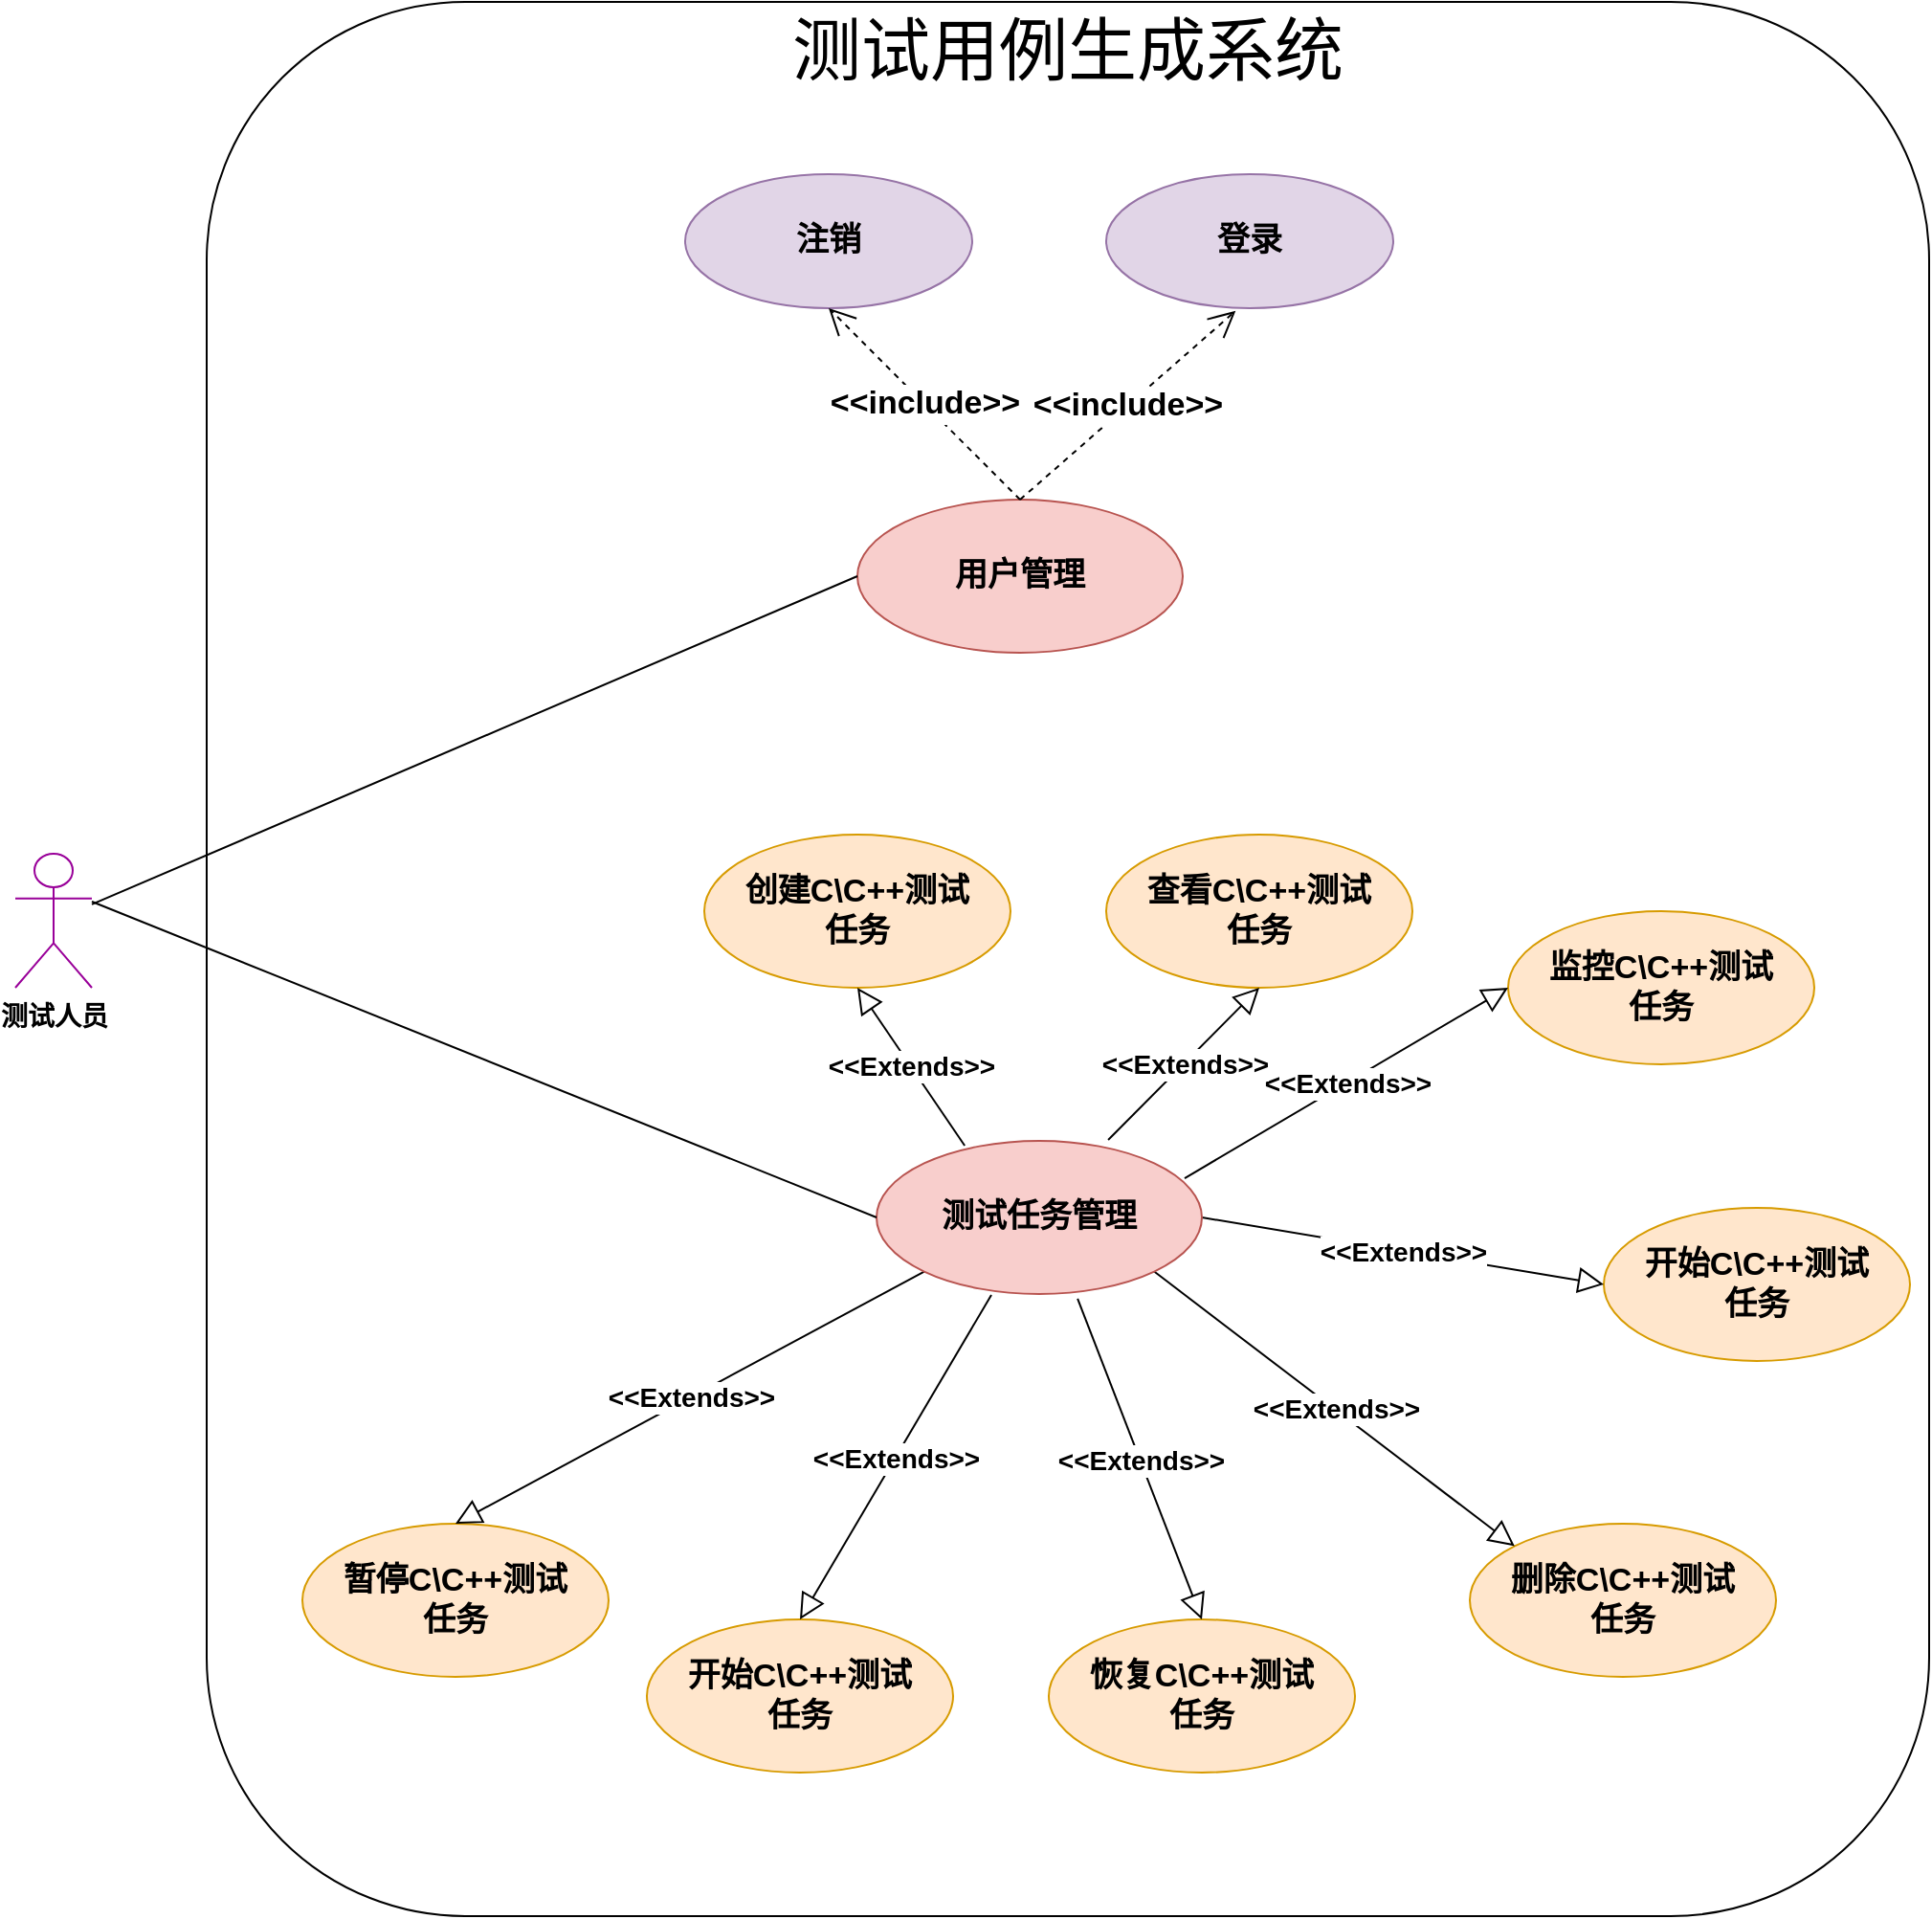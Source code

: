 <mxfile version="21.0.6" type="github">
  <diagram id="0QNdjRsXSifUzwaE3yXo" name="第 1 页">
    <mxGraphModel dx="1813" dy="2070" grid="1" gridSize="10" guides="1" tooltips="1" connect="1" arrows="1" fold="1" page="1" pageScale="1" pageWidth="827" pageHeight="1169" math="0" shadow="0">
      <root>
        <mxCell id="0" />
        <mxCell id="1" parent="0" />
        <mxCell id="NY_yHirFNc_0vGTFGGc1-64" value="" style="rounded=1;whiteSpace=wrap;html=1;" vertex="1" parent="1">
          <mxGeometry x="190" y="-120" width="900" height="1000" as="geometry" />
        </mxCell>
        <mxCell id="Wph4KG50UmGnbhIYvJGn-1" value="&lt;b&gt;&lt;font style=&quot;font-size: 14px;&quot;&gt;测试人员&lt;/font&gt;&lt;/b&gt;" style="shape=umlActor;verticalLabelPosition=bottom;verticalAlign=top;html=1;outlineConnect=0;strokeColor=#990099;" parent="1" vertex="1">
          <mxGeometry x="90" y="325" width="40" height="70" as="geometry" />
        </mxCell>
        <mxCell id="Wph4KG50UmGnbhIYvJGn-4" value="&lt;font style=&quot;font-size: 17px;&quot;&gt;&lt;b&gt;登录&lt;/b&gt;&lt;/font&gt;" style="ellipse;whiteSpace=wrap;html=1;fillColor=#e1d5e7;strokeColor=#9673a6;" parent="1" vertex="1">
          <mxGeometry x="660" y="-30" width="150" height="70" as="geometry" />
        </mxCell>
        <mxCell id="Wph4KG50UmGnbhIYvJGn-5" value="&lt;b&gt;用户管理&lt;/b&gt;" style="ellipse;whiteSpace=wrap;html=1;fontSize=17;fillColor=#f8cecc;strokeColor=#b85450;" parent="1" vertex="1">
          <mxGeometry x="530" y="140" width="170" height="80" as="geometry" />
        </mxCell>
        <mxCell id="Wph4KG50UmGnbhIYvJGn-6" value="&lt;b&gt;&amp;lt;&amp;lt;include&amp;gt;&amp;gt;&lt;/b&gt;" style="endArrow=open;endSize=12;dashed=1;html=1;rounded=0;fontSize=17;entryX=0.451;entryY=1.02;entryDx=0;entryDy=0;entryPerimeter=0;exitX=0.5;exitY=0;exitDx=0;exitDy=0;" parent="1" source="Wph4KG50UmGnbhIYvJGn-5" target="Wph4KG50UmGnbhIYvJGn-4" edge="1">
          <mxGeometry width="160" relative="1" as="geometry">
            <mxPoint x="460" y="220" as="sourcePoint" />
            <mxPoint x="620" y="220" as="targetPoint" />
          </mxGeometry>
        </mxCell>
        <mxCell id="Wph4KG50UmGnbhIYvJGn-7" value="&lt;b&gt;创建C\C++测试&lt;br&gt;任务&lt;/b&gt;" style="ellipse;whiteSpace=wrap;html=1;fontSize=17;fillColor=#ffe6cc;strokeColor=#d79b00;" parent="1" vertex="1">
          <mxGeometry x="450" y="315" width="160" height="80" as="geometry" />
        </mxCell>
        <mxCell id="Wph4KG50UmGnbhIYvJGn-9" value="" style="endArrow=block;html=1;rounded=0;fontSize=14;entryX=0.5;entryY=1;entryDx=0;entryDy=0;exitX=0.271;exitY=0.031;exitDx=0;exitDy=0;endFill=0;strokeWidth=1;endSize=11;exitPerimeter=0;" parent="1" source="NY_yHirFNc_0vGTFGGc1-22" target="Wph4KG50UmGnbhIYvJGn-7" edge="1">
          <mxGeometry relative="1" as="geometry">
            <mxPoint x="500" y="265" as="sourcePoint" />
            <mxPoint x="600" y="265" as="targetPoint" />
            <Array as="points" />
          </mxGeometry>
        </mxCell>
        <mxCell id="Wph4KG50UmGnbhIYvJGn-10" value="&amp;lt;&amp;lt;Extends&amp;gt;&amp;gt;" style="edgeLabel;resizable=0;html=1;align=center;verticalAlign=middle;strokeColor=#990099;fontSize=14;fontStyle=1" parent="Wph4KG50UmGnbhIYvJGn-9" connectable="0" vertex="1">
          <mxGeometry relative="1" as="geometry" />
        </mxCell>
        <mxCell id="Wph4KG50UmGnbhIYvJGn-11" value="" style="endArrow=none;html=1;rounded=0;strokeWidth=1;fontSize=14;endSize=11;entryX=0;entryY=0.5;entryDx=0;entryDy=0;" parent="1" source="Wph4KG50UmGnbhIYvJGn-1" target="Wph4KG50UmGnbhIYvJGn-5" edge="1">
          <mxGeometry width="50" height="50" relative="1" as="geometry">
            <mxPoint x="390" y="280" as="sourcePoint" />
            <mxPoint x="440" y="230" as="targetPoint" />
          </mxGeometry>
        </mxCell>
        <mxCell id="NY_yHirFNc_0vGTFGGc1-2" value="&lt;font style=&quot;font-size: 17px;&quot;&gt;&lt;b&gt;注销&lt;/b&gt;&lt;/font&gt;" style="ellipse;whiteSpace=wrap;html=1;fillColor=#e1d5e7;strokeColor=#9673a6;" vertex="1" parent="1">
          <mxGeometry x="440" y="-30" width="150" height="70" as="geometry" />
        </mxCell>
        <mxCell id="NY_yHirFNc_0vGTFGGc1-3" value="&lt;b&gt;&amp;lt;&amp;lt;include&amp;gt;&amp;gt;&lt;/b&gt;" style="endArrow=open;endSize=12;dashed=1;html=1;rounded=0;fontSize=17;entryX=0.5;entryY=1;entryDx=0;entryDy=0;exitX=0.5;exitY=0;exitDx=0;exitDy=0;" edge="1" parent="1" source="Wph4KG50UmGnbhIYvJGn-5" target="NY_yHirFNc_0vGTFGGc1-2">
          <mxGeometry width="160" relative="1" as="geometry">
            <mxPoint x="520" y="270" as="sourcePoint" />
            <mxPoint x="568" y="131" as="targetPoint" />
          </mxGeometry>
        </mxCell>
        <mxCell id="NY_yHirFNc_0vGTFGGc1-4" value="&lt;b&gt;删除C\C++测试&lt;br&gt;任务&lt;/b&gt;" style="ellipse;whiteSpace=wrap;html=1;fontSize=17;fillColor=#ffe6cc;strokeColor=#d79b00;" vertex="1" parent="1">
          <mxGeometry x="850" y="675" width="160" height="80" as="geometry" />
        </mxCell>
        <mxCell id="NY_yHirFNc_0vGTFGGc1-5" value="" style="endArrow=block;html=1;rounded=0;fontSize=14;entryX=0;entryY=0;entryDx=0;entryDy=0;exitX=1;exitY=1;exitDx=0;exitDy=0;endFill=0;strokeWidth=1;endSize=11;" edge="1" parent="1" target="NY_yHirFNc_0vGTFGGc1-4" source="NY_yHirFNc_0vGTFGGc1-22">
          <mxGeometry relative="1" as="geometry">
            <mxPoint x="660" y="635" as="sourcePoint" />
            <mxPoint x="630" y="545" as="targetPoint" />
            <Array as="points" />
          </mxGeometry>
        </mxCell>
        <mxCell id="NY_yHirFNc_0vGTFGGc1-6" value="&amp;lt;&amp;lt;Extends&amp;gt;&amp;gt;" style="edgeLabel;resizable=0;html=1;align=center;verticalAlign=middle;strokeColor=#990099;fontSize=14;fontStyle=1" connectable="0" vertex="1" parent="NY_yHirFNc_0vGTFGGc1-5">
          <mxGeometry relative="1" as="geometry" />
        </mxCell>
        <mxCell id="NY_yHirFNc_0vGTFGGc1-7" value="&lt;b&gt;开始C\C++测试&lt;br&gt;任务&lt;/b&gt;" style="ellipse;whiteSpace=wrap;html=1;fontSize=17;fillColor=#ffe6cc;strokeColor=#d79b00;" vertex="1" parent="1">
          <mxGeometry x="420" y="725" width="160" height="80" as="geometry" />
        </mxCell>
        <mxCell id="NY_yHirFNc_0vGTFGGc1-8" value="" style="endArrow=block;html=1;rounded=0;fontSize=14;entryX=0.5;entryY=0;entryDx=0;entryDy=0;exitX=0.353;exitY=1.006;exitDx=0;exitDy=0;endFill=0;strokeWidth=1;endSize=11;exitPerimeter=0;" edge="1" parent="1" target="NY_yHirFNc_0vGTFGGc1-7" source="NY_yHirFNc_0vGTFGGc1-22">
          <mxGeometry relative="1" as="geometry">
            <mxPoint x="500" y="685" as="sourcePoint" />
            <mxPoint x="470" y="595" as="targetPoint" />
            <Array as="points" />
          </mxGeometry>
        </mxCell>
        <mxCell id="NY_yHirFNc_0vGTFGGc1-9" value="&amp;lt;&amp;lt;Extends&amp;gt;&amp;gt;" style="edgeLabel;resizable=0;html=1;align=center;verticalAlign=middle;strokeColor=#990099;fontSize=14;fontStyle=1" connectable="0" vertex="1" parent="NY_yHirFNc_0vGTFGGc1-8">
          <mxGeometry relative="1" as="geometry" />
        </mxCell>
        <mxCell id="NY_yHirFNc_0vGTFGGc1-10" value="&lt;b&gt;暂停C\C++测试&lt;br&gt;任务&lt;/b&gt;" style="ellipse;whiteSpace=wrap;html=1;fontSize=17;fillColor=#ffe6cc;strokeColor=#d79b00;" vertex="1" parent="1">
          <mxGeometry x="240" y="675" width="160" height="80" as="geometry" />
        </mxCell>
        <mxCell id="NY_yHirFNc_0vGTFGGc1-11" value="" style="endArrow=block;html=1;rounded=0;fontSize=14;entryX=0.5;entryY=0;entryDx=0;entryDy=0;endFill=0;strokeWidth=1;endSize=11;exitX=0;exitY=1;exitDx=0;exitDy=0;" edge="1" parent="1" target="NY_yHirFNc_0vGTFGGc1-10" source="NY_yHirFNc_0vGTFGGc1-22">
          <mxGeometry relative="1" as="geometry">
            <mxPoint x="495.08" y="295.0" as="sourcePoint" />
            <mxPoint x="290" y="531.96" as="targetPoint" />
            <Array as="points" />
          </mxGeometry>
        </mxCell>
        <mxCell id="NY_yHirFNc_0vGTFGGc1-12" value="&amp;lt;&amp;lt;Extends&amp;gt;&amp;gt;" style="edgeLabel;resizable=0;html=1;align=center;verticalAlign=middle;strokeColor=#990099;fontSize=14;fontStyle=1" connectable="0" vertex="1" parent="NY_yHirFNc_0vGTFGGc1-11">
          <mxGeometry relative="1" as="geometry" />
        </mxCell>
        <mxCell id="NY_yHirFNc_0vGTFGGc1-13" value="&lt;b&gt;恢复C\C++测试&lt;br&gt;任务&lt;/b&gt;" style="ellipse;whiteSpace=wrap;html=1;fontSize=17;fillColor=#ffe6cc;strokeColor=#d79b00;" vertex="1" parent="1">
          <mxGeometry x="630" y="725" width="160" height="80" as="geometry" />
        </mxCell>
        <mxCell id="NY_yHirFNc_0vGTFGGc1-14" value="" style="endArrow=block;html=1;rounded=0;fontSize=14;entryX=0.5;entryY=0;entryDx=0;entryDy=0;exitX=0.618;exitY=1.031;exitDx=0;exitDy=0;endFill=0;strokeWidth=1;endSize=11;exitPerimeter=0;" edge="1" parent="1" target="NY_yHirFNc_0vGTFGGc1-13" source="NY_yHirFNc_0vGTFGGc1-22">
          <mxGeometry relative="1" as="geometry">
            <mxPoint x="715" y="455" as="sourcePoint" />
            <mxPoint x="640" y="655" as="targetPoint" />
            <Array as="points" />
          </mxGeometry>
        </mxCell>
        <mxCell id="NY_yHirFNc_0vGTFGGc1-15" value="&amp;lt;&amp;lt;Extends&amp;gt;&amp;gt;" style="edgeLabel;resizable=0;html=1;align=center;verticalAlign=middle;strokeColor=#990099;fontSize=14;fontStyle=1" connectable="0" vertex="1" parent="NY_yHirFNc_0vGTFGGc1-14">
          <mxGeometry relative="1" as="geometry" />
        </mxCell>
        <mxCell id="NY_yHirFNc_0vGTFGGc1-16" value="&lt;b&gt;监控C\C++测试&lt;br&gt;任务&lt;/b&gt;" style="ellipse;whiteSpace=wrap;html=1;fontSize=17;fillColor=#ffe6cc;strokeColor=#d79b00;" vertex="1" parent="1">
          <mxGeometry x="870" y="355" width="160" height="80" as="geometry" />
        </mxCell>
        <mxCell id="NY_yHirFNc_0vGTFGGc1-17" value="" style="endArrow=block;html=1;rounded=0;fontSize=14;entryX=0;entryY=0.5;entryDx=0;entryDy=0;endFill=0;strokeWidth=1;endSize=11;exitX=0.947;exitY=0.244;exitDx=0;exitDy=0;exitPerimeter=0;" edge="1" parent="1" target="NY_yHirFNc_0vGTFGGc1-16" source="NY_yHirFNc_0vGTFGGc1-22">
          <mxGeometry relative="1" as="geometry">
            <mxPoint x="710" y="515" as="sourcePoint" />
            <mxPoint x="860" y="425" as="targetPoint" />
            <Array as="points" />
          </mxGeometry>
        </mxCell>
        <mxCell id="NY_yHirFNc_0vGTFGGc1-18" value="&amp;lt;&amp;lt;Extends&amp;gt;&amp;gt;" style="edgeLabel;resizable=0;html=1;align=center;verticalAlign=middle;strokeColor=#990099;fontSize=14;fontStyle=1" connectable="0" vertex="1" parent="NY_yHirFNc_0vGTFGGc1-17">
          <mxGeometry relative="1" as="geometry" />
        </mxCell>
        <mxCell id="NY_yHirFNc_0vGTFGGc1-19" value="&lt;b&gt;开始C\C++测试&lt;br&gt;任务&lt;/b&gt;" style="ellipse;whiteSpace=wrap;html=1;fontSize=17;fillColor=#ffe6cc;strokeColor=#d79b00;" vertex="1" parent="1">
          <mxGeometry x="920" y="510" width="160" height="80" as="geometry" />
        </mxCell>
        <mxCell id="NY_yHirFNc_0vGTFGGc1-20" value="" style="endArrow=block;html=1;rounded=0;fontSize=14;entryX=0;entryY=0.5;entryDx=0;entryDy=0;endFill=0;strokeWidth=1;endSize=11;exitX=1;exitY=0.5;exitDx=0;exitDy=0;" edge="1" parent="1" target="NY_yHirFNc_0vGTFGGc1-19" source="NY_yHirFNc_0vGTFGGc1-22">
          <mxGeometry relative="1" as="geometry">
            <mxPoint x="710" y="235" as="sourcePoint" />
            <mxPoint x="800" y="315" as="targetPoint" />
            <Array as="points" />
          </mxGeometry>
        </mxCell>
        <mxCell id="NY_yHirFNc_0vGTFGGc1-21" value="&amp;lt;&amp;lt;Extends&amp;gt;&amp;gt;" style="edgeLabel;resizable=0;html=1;align=center;verticalAlign=middle;strokeColor=#990099;fontSize=14;fontStyle=1" connectable="0" vertex="1" parent="NY_yHirFNc_0vGTFGGc1-20">
          <mxGeometry relative="1" as="geometry" />
        </mxCell>
        <mxCell id="NY_yHirFNc_0vGTFGGc1-22" value="&lt;b&gt;测试任务管理&lt;/b&gt;" style="ellipse;whiteSpace=wrap;html=1;fontSize=17;fillColor=#f8cecc;strokeColor=#b85450;" vertex="1" parent="1">
          <mxGeometry x="540" y="475" width="170" height="80" as="geometry" />
        </mxCell>
        <mxCell id="NY_yHirFNc_0vGTFGGc1-23" value="" style="endArrow=none;html=1;rounded=0;strokeWidth=1;fontSize=14;endSize=11;entryX=0;entryY=0.5;entryDx=0;entryDy=0;" edge="1" parent="1" target="NY_yHirFNc_0vGTFGGc1-22">
          <mxGeometry width="50" height="50" relative="1" as="geometry">
            <mxPoint x="130" y="350" as="sourcePoint" />
            <mxPoint x="410" y="240" as="targetPoint" />
          </mxGeometry>
        </mxCell>
        <mxCell id="NY_yHirFNc_0vGTFGGc1-27" value="&lt;b&gt;查看C\C++测试&lt;br&gt;任务&lt;/b&gt;" style="ellipse;whiteSpace=wrap;html=1;fontSize=17;fillColor=#ffe6cc;strokeColor=#d79b00;" vertex="1" parent="1">
          <mxGeometry x="660" y="315" width="160" height="80" as="geometry" />
        </mxCell>
        <mxCell id="NY_yHirFNc_0vGTFGGc1-28" value="" style="endArrow=block;html=1;rounded=0;fontSize=14;entryX=0.5;entryY=1;entryDx=0;entryDy=0;exitX=0.712;exitY=-0.006;exitDx=0;exitDy=0;endFill=0;strokeWidth=1;endSize=11;exitPerimeter=0;" edge="1" parent="1" target="NY_yHirFNc_0vGTFGGc1-27" source="NY_yHirFNc_0vGTFGGc1-22">
          <mxGeometry relative="1" as="geometry">
            <mxPoint x="670.98" y="501.96" as="sourcePoint" />
            <mxPoint x="810" y="245" as="targetPoint" />
            <Array as="points" />
          </mxGeometry>
        </mxCell>
        <mxCell id="NY_yHirFNc_0vGTFGGc1-29" value="&amp;lt;&amp;lt;Extends&amp;gt;&amp;gt;" style="edgeLabel;resizable=0;html=1;align=center;verticalAlign=middle;strokeColor=#990099;fontSize=14;fontStyle=1" connectable="0" vertex="1" parent="NY_yHirFNc_0vGTFGGc1-28">
          <mxGeometry relative="1" as="geometry" />
        </mxCell>
        <mxCell id="NY_yHirFNc_0vGTFGGc1-65" value="&lt;font style=&quot;font-size: 36px;&quot;&gt;测试用例生成系统&lt;/font&gt;" style="text;html=1;strokeColor=none;fillColor=none;align=center;verticalAlign=middle;whiteSpace=wrap;rounded=0;" vertex="1" parent="1">
          <mxGeometry x="475" y="-110" width="330" height="30" as="geometry" />
        </mxCell>
      </root>
    </mxGraphModel>
  </diagram>
</mxfile>
